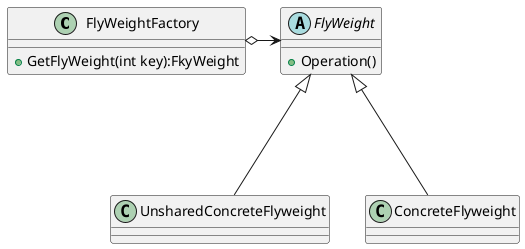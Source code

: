 @startuml
class FlyWeightFactory{
+GetFlyWeight(int key):FkyWeight
}
abstract FlyWeight{
+Operation()
}
FlyWeightFactory o-> FlyWeight
UnsharedConcreteFlyweight-up--|>FlyWeight
ConcreteFlyweight-up--|>FlyWeight
@enduml